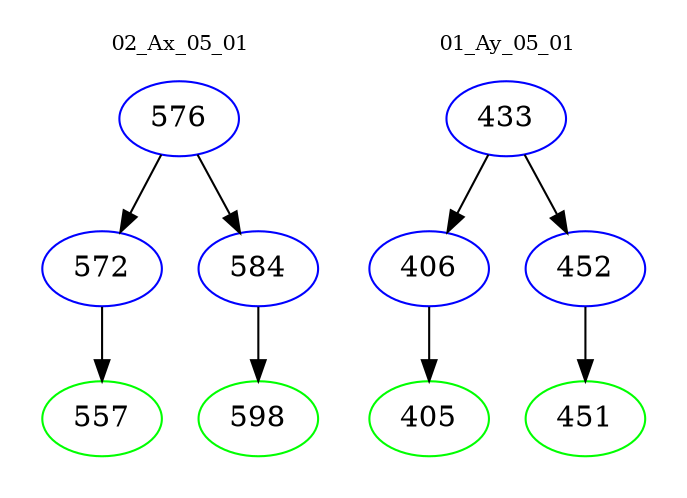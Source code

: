 digraph{
subgraph cluster_0 {
color = white
label = "02_Ax_05_01";
fontsize=10;
T0_576 [label="576", color="blue"]
T0_576 -> T0_572 [color="black"]
T0_572 [label="572", color="blue"]
T0_572 -> T0_557 [color="black"]
T0_557 [label="557", color="green"]
T0_576 -> T0_584 [color="black"]
T0_584 [label="584", color="blue"]
T0_584 -> T0_598 [color="black"]
T0_598 [label="598", color="green"]
}
subgraph cluster_1 {
color = white
label = "01_Ay_05_01";
fontsize=10;
T1_433 [label="433", color="blue"]
T1_433 -> T1_406 [color="black"]
T1_406 [label="406", color="blue"]
T1_406 -> T1_405 [color="black"]
T1_405 [label="405", color="green"]
T1_433 -> T1_452 [color="black"]
T1_452 [label="452", color="blue"]
T1_452 -> T1_451 [color="black"]
T1_451 [label="451", color="green"]
}
}
